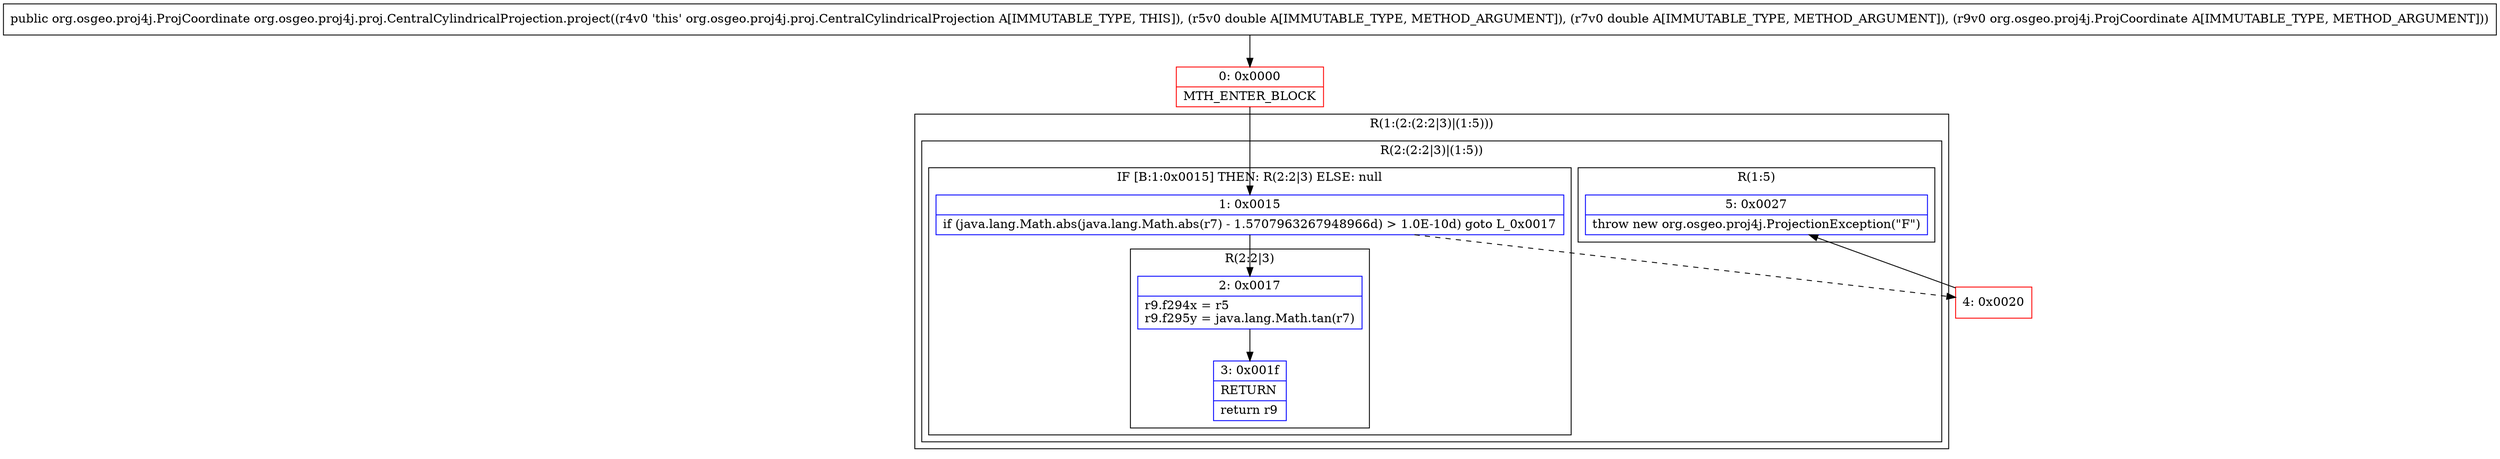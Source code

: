 digraph "CFG fororg.osgeo.proj4j.proj.CentralCylindricalProjection.project(DDLorg\/osgeo\/proj4j\/ProjCoordinate;)Lorg\/osgeo\/proj4j\/ProjCoordinate;" {
subgraph cluster_Region_742954733 {
label = "R(1:(2:(2:2|3)|(1:5)))";
node [shape=record,color=blue];
subgraph cluster_Region_656071931 {
label = "R(2:(2:2|3)|(1:5))";
node [shape=record,color=blue];
subgraph cluster_IfRegion_1318051673 {
label = "IF [B:1:0x0015] THEN: R(2:2|3) ELSE: null";
node [shape=record,color=blue];
Node_1 [shape=record,label="{1\:\ 0x0015|if (java.lang.Math.abs(java.lang.Math.abs(r7) \- 1.5707963267948966d) \> 1.0E\-10d) goto L_0x0017\l}"];
subgraph cluster_Region_1780791080 {
label = "R(2:2|3)";
node [shape=record,color=blue];
Node_2 [shape=record,label="{2\:\ 0x0017|r9.f294x = r5\lr9.f295y = java.lang.Math.tan(r7)\l}"];
Node_3 [shape=record,label="{3\:\ 0x001f|RETURN\l|return r9\l}"];
}
}
subgraph cluster_Region_45333375 {
label = "R(1:5)";
node [shape=record,color=blue];
Node_5 [shape=record,label="{5\:\ 0x0027|throw new org.osgeo.proj4j.ProjectionException(\"F\")\l}"];
}
}
}
Node_0 [shape=record,color=red,label="{0\:\ 0x0000|MTH_ENTER_BLOCK\l}"];
Node_4 [shape=record,color=red,label="{4\:\ 0x0020}"];
MethodNode[shape=record,label="{public org.osgeo.proj4j.ProjCoordinate org.osgeo.proj4j.proj.CentralCylindricalProjection.project((r4v0 'this' org.osgeo.proj4j.proj.CentralCylindricalProjection A[IMMUTABLE_TYPE, THIS]), (r5v0 double A[IMMUTABLE_TYPE, METHOD_ARGUMENT]), (r7v0 double A[IMMUTABLE_TYPE, METHOD_ARGUMENT]), (r9v0 org.osgeo.proj4j.ProjCoordinate A[IMMUTABLE_TYPE, METHOD_ARGUMENT])) }"];
MethodNode -> Node_0;
Node_1 -> Node_2;
Node_1 -> Node_4[style=dashed];
Node_2 -> Node_3;
Node_0 -> Node_1;
Node_4 -> Node_5;
}

